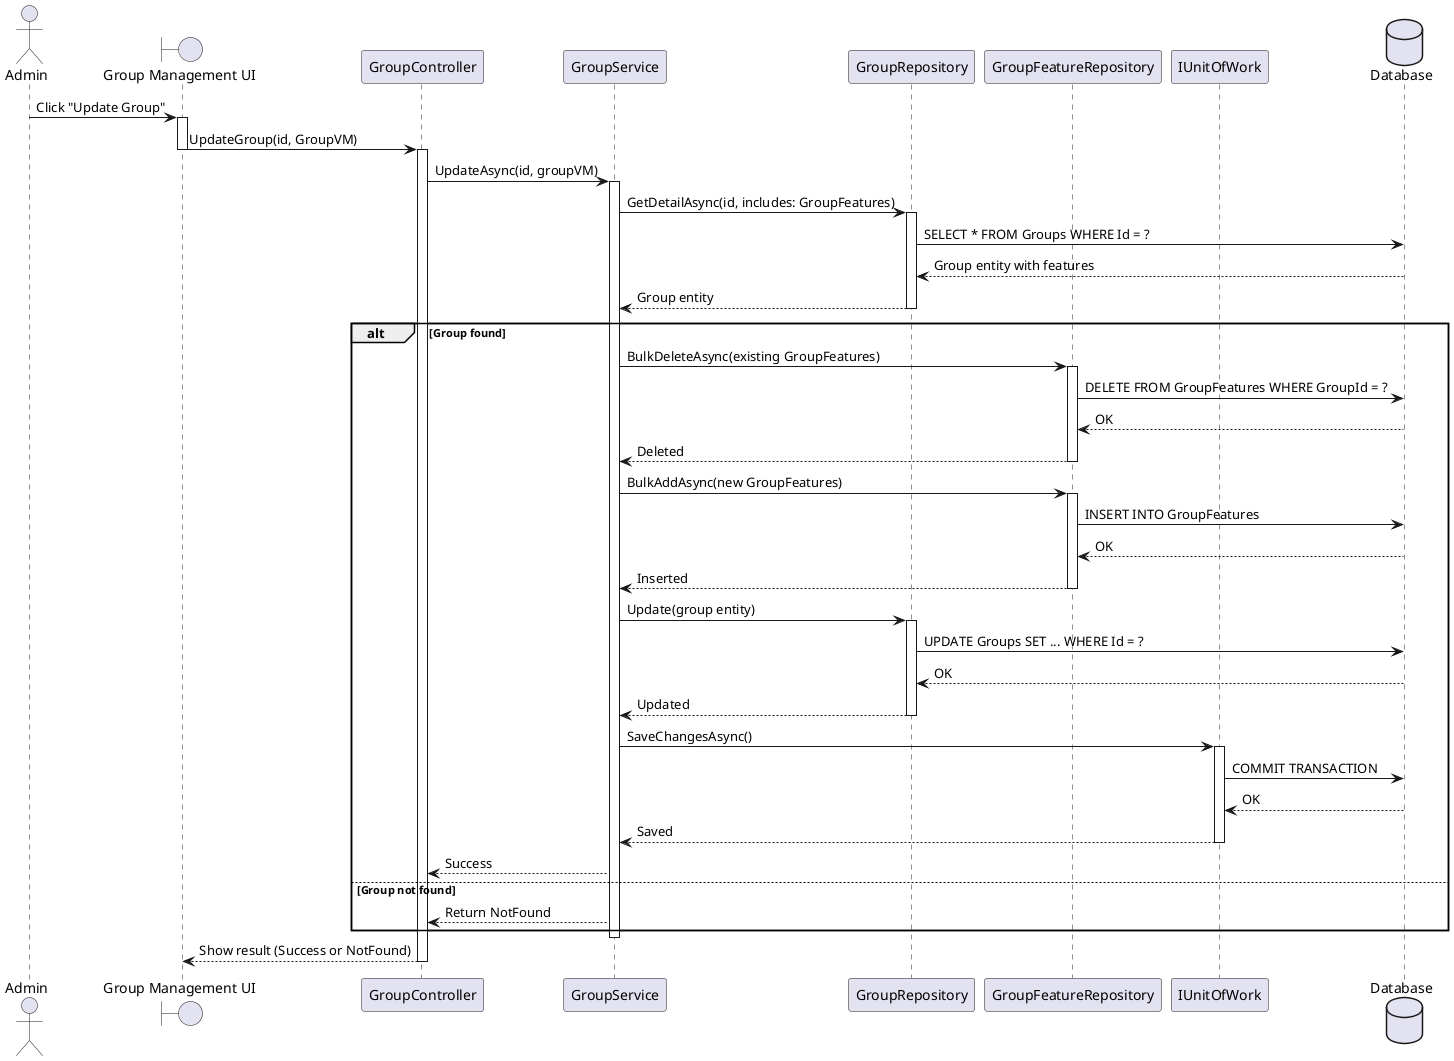 @startuml
actor Admin
boundary "Group Management UI" as Screen
participant "GroupController" as Controller
participant "GroupService" as Service
participant "GroupRepository" as Repo
participant "GroupFeatureRepository" as FeatureRepo
participant "IUnitOfWork" as UnitOfWork
database "Database" as DB

Admin -> Screen : Click "Update Group"
activate Screen
Screen -> Controller : UpdateGroup(id, GroupVM)
deactivate Screen
activate Controller

Controller -> Service : UpdateAsync(id, groupVM)
activate Service

Service -> Repo : GetDetailAsync(id, includes: GroupFeatures)
activate Repo
Repo -> DB : SELECT * FROM Groups WHERE Id = ?
DB --> Repo : Group entity with features
Repo --> Service : Group entity
deactivate Repo

alt Group found
    Service -> FeatureRepo : BulkDeleteAsync(existing GroupFeatures)
    activate FeatureRepo
    FeatureRepo -> DB : DELETE FROM GroupFeatures WHERE GroupId = ?
    DB --> FeatureRepo : OK
    FeatureRepo --> Service : Deleted
    deactivate FeatureRepo

    Service -> FeatureRepo : BulkAddAsync(new GroupFeatures)
    activate FeatureRepo
    FeatureRepo -> DB : INSERT INTO GroupFeatures
    DB --> FeatureRepo : OK
    FeatureRepo --> Service : Inserted
    deactivate FeatureRepo

    Service -> Repo : Update(group entity)
    activate Repo
    Repo -> DB : UPDATE Groups SET ... WHERE Id = ?
    DB --> Repo : OK
    Repo --> Service : Updated
    deactivate Repo

    Service -> UnitOfWork : SaveChangesAsync()
    activate UnitOfWork
    UnitOfWork -> DB : COMMIT TRANSACTION
    DB --> UnitOfWork : OK
    UnitOfWork --> Service : Saved
    deactivate UnitOfWork

    Service --> Controller : Success
else Group not found
    Service --> Controller : Return NotFound
end
deactivate Service

Controller --> Screen : Show result (Success or NotFound)
deactivate Controller
@enduml
